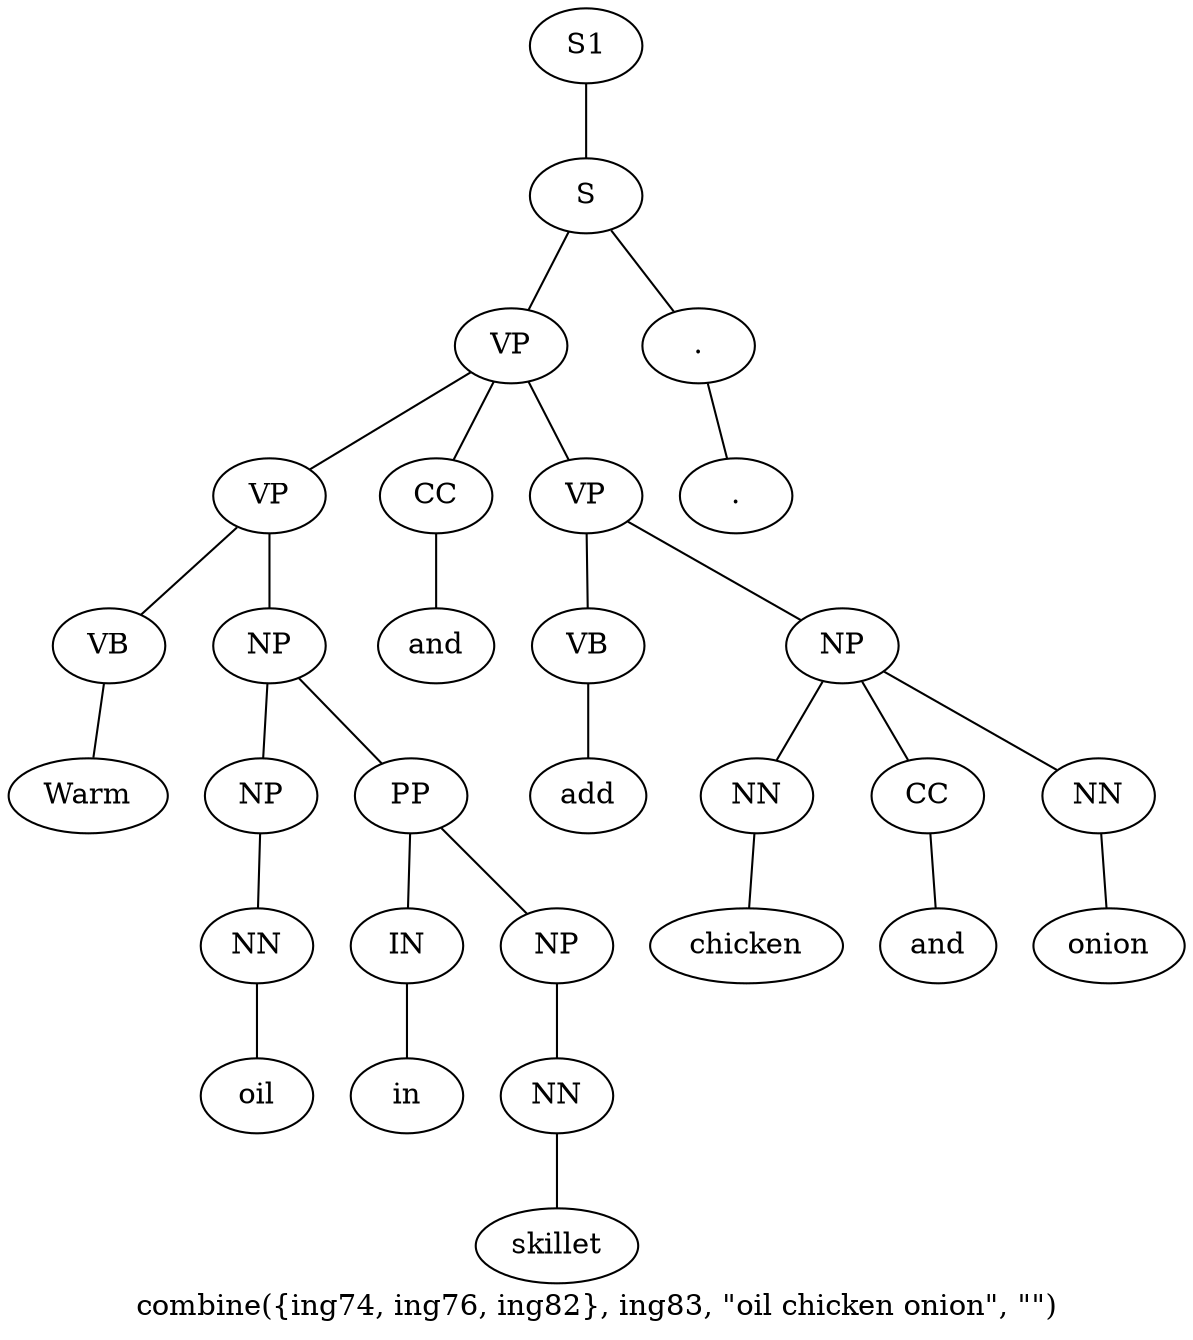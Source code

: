 graph SyntaxGraph {
	label = "combine({ing74, ing76, ing82}, ing83, \"oil chicken onion\", \"\")";
	Node0 [label="S1"];
	Node1 [label="S"];
	Node2 [label="VP"];
	Node3 [label="VP"];
	Node4 [label="VB"];
	Node5 [label="Warm"];
	Node6 [label="NP"];
	Node7 [label="NP"];
	Node8 [label="NN"];
	Node9 [label="oil"];
	Node10 [label="PP"];
	Node11 [label="IN"];
	Node12 [label="in"];
	Node13 [label="NP"];
	Node14 [label="NN"];
	Node15 [label="skillet"];
	Node16 [label="CC"];
	Node17 [label="and"];
	Node18 [label="VP"];
	Node19 [label="VB"];
	Node20 [label="add"];
	Node21 [label="NP"];
	Node22 [label="NN"];
	Node23 [label="chicken"];
	Node24 [label="CC"];
	Node25 [label="and"];
	Node26 [label="NN"];
	Node27 [label="onion"];
	Node28 [label="."];
	Node29 [label="."];

	Node0 -- Node1;
	Node1 -- Node2;
	Node1 -- Node28;
	Node2 -- Node3;
	Node2 -- Node16;
	Node2 -- Node18;
	Node3 -- Node4;
	Node3 -- Node6;
	Node4 -- Node5;
	Node6 -- Node7;
	Node6 -- Node10;
	Node7 -- Node8;
	Node8 -- Node9;
	Node10 -- Node11;
	Node10 -- Node13;
	Node11 -- Node12;
	Node13 -- Node14;
	Node14 -- Node15;
	Node16 -- Node17;
	Node18 -- Node19;
	Node18 -- Node21;
	Node19 -- Node20;
	Node21 -- Node22;
	Node21 -- Node24;
	Node21 -- Node26;
	Node22 -- Node23;
	Node24 -- Node25;
	Node26 -- Node27;
	Node28 -- Node29;
}